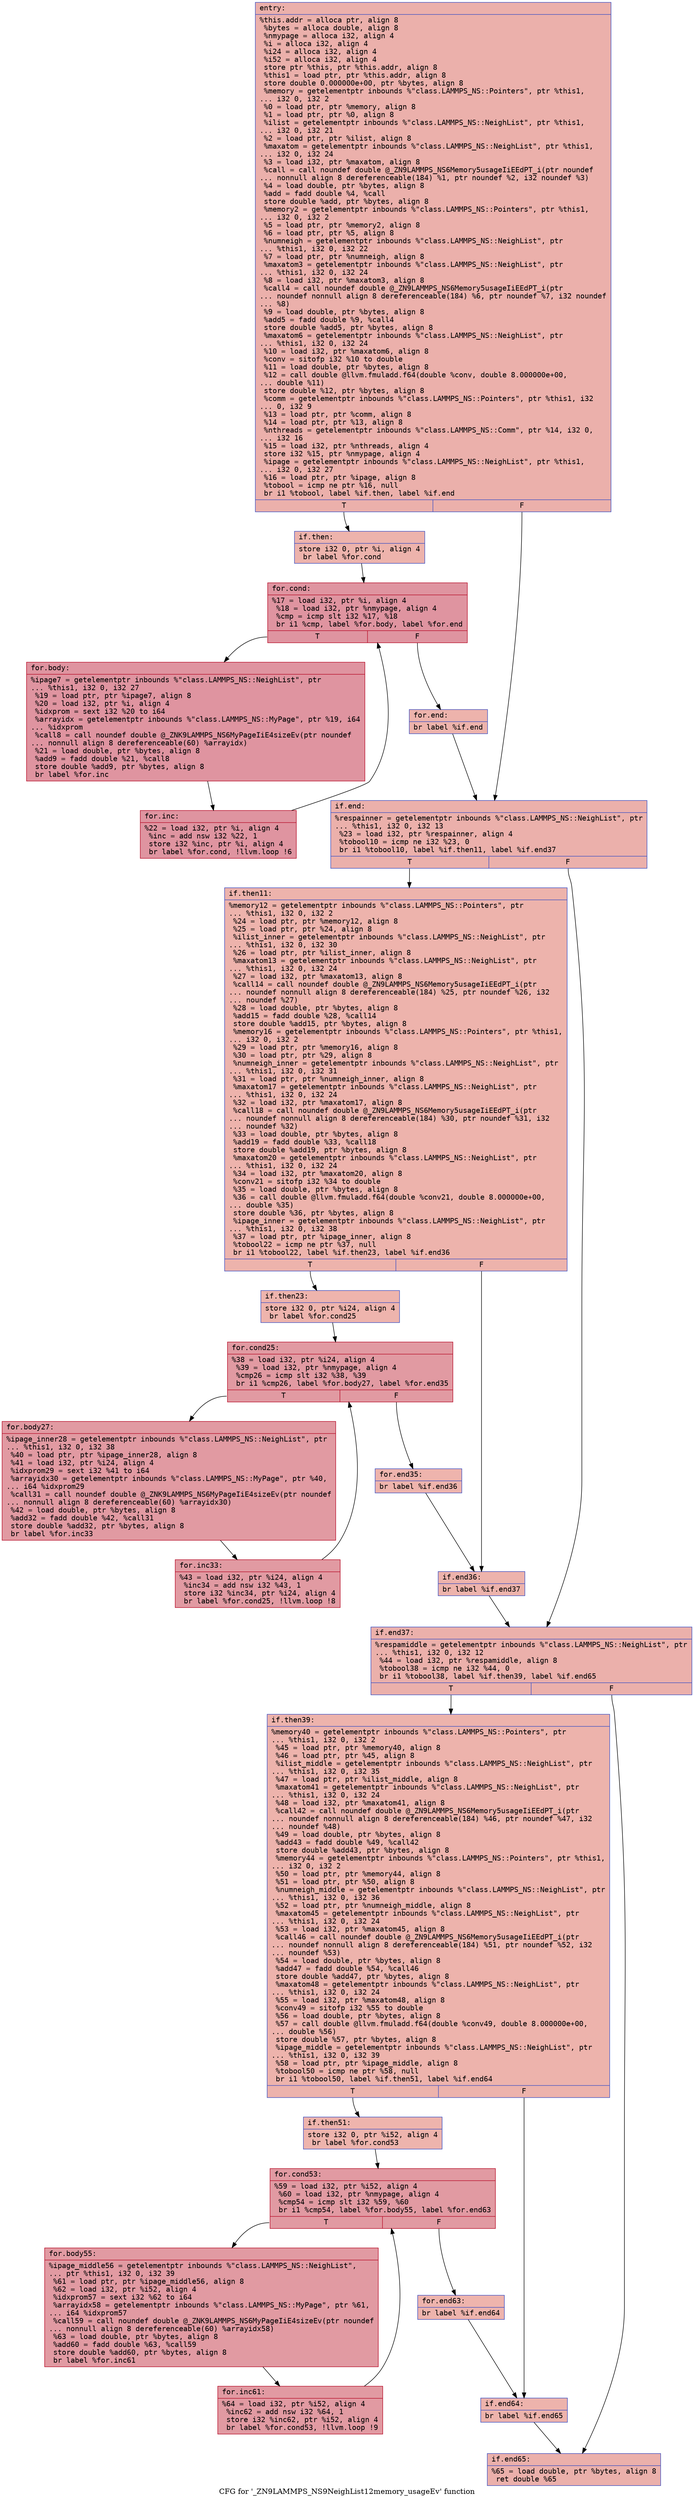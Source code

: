 digraph "CFG for '_ZN9LAMMPS_NS9NeighList12memory_usageEv' function" {
	label="CFG for '_ZN9LAMMPS_NS9NeighList12memory_usageEv' function";

	Node0x55b30b744010 [shape=record,color="#3d50c3ff", style=filled, fillcolor="#d24b4070" fontname="Courier",label="{entry:\l|  %this.addr = alloca ptr, align 8\l  %bytes = alloca double, align 8\l  %nmypage = alloca i32, align 4\l  %i = alloca i32, align 4\l  %i24 = alloca i32, align 4\l  %i52 = alloca i32, align 4\l  store ptr %this, ptr %this.addr, align 8\l  %this1 = load ptr, ptr %this.addr, align 8\l  store double 0.000000e+00, ptr %bytes, align 8\l  %memory = getelementptr inbounds %\"class.LAMMPS_NS::Pointers\", ptr %this1,\l... i32 0, i32 2\l  %0 = load ptr, ptr %memory, align 8\l  %1 = load ptr, ptr %0, align 8\l  %ilist = getelementptr inbounds %\"class.LAMMPS_NS::NeighList\", ptr %this1,\l... i32 0, i32 21\l  %2 = load ptr, ptr %ilist, align 8\l  %maxatom = getelementptr inbounds %\"class.LAMMPS_NS::NeighList\", ptr %this1,\l... i32 0, i32 24\l  %3 = load i32, ptr %maxatom, align 8\l  %call = call noundef double @_ZN9LAMMPS_NS6Memory5usageIiEEdPT_i(ptr noundef\l... nonnull align 8 dereferenceable(184) %1, ptr noundef %2, i32 noundef %3)\l  %4 = load double, ptr %bytes, align 8\l  %add = fadd double %4, %call\l  store double %add, ptr %bytes, align 8\l  %memory2 = getelementptr inbounds %\"class.LAMMPS_NS::Pointers\", ptr %this1,\l... i32 0, i32 2\l  %5 = load ptr, ptr %memory2, align 8\l  %6 = load ptr, ptr %5, align 8\l  %numneigh = getelementptr inbounds %\"class.LAMMPS_NS::NeighList\", ptr\l... %this1, i32 0, i32 22\l  %7 = load ptr, ptr %numneigh, align 8\l  %maxatom3 = getelementptr inbounds %\"class.LAMMPS_NS::NeighList\", ptr\l... %this1, i32 0, i32 24\l  %8 = load i32, ptr %maxatom3, align 8\l  %call4 = call noundef double @_ZN9LAMMPS_NS6Memory5usageIiEEdPT_i(ptr\l... noundef nonnull align 8 dereferenceable(184) %6, ptr noundef %7, i32 noundef\l... %8)\l  %9 = load double, ptr %bytes, align 8\l  %add5 = fadd double %9, %call4\l  store double %add5, ptr %bytes, align 8\l  %maxatom6 = getelementptr inbounds %\"class.LAMMPS_NS::NeighList\", ptr\l... %this1, i32 0, i32 24\l  %10 = load i32, ptr %maxatom6, align 8\l  %conv = sitofp i32 %10 to double\l  %11 = load double, ptr %bytes, align 8\l  %12 = call double @llvm.fmuladd.f64(double %conv, double 8.000000e+00,\l... double %11)\l  store double %12, ptr %bytes, align 8\l  %comm = getelementptr inbounds %\"class.LAMMPS_NS::Pointers\", ptr %this1, i32\l... 0, i32 9\l  %13 = load ptr, ptr %comm, align 8\l  %14 = load ptr, ptr %13, align 8\l  %nthreads = getelementptr inbounds %\"class.LAMMPS_NS::Comm\", ptr %14, i32 0,\l... i32 16\l  %15 = load i32, ptr %nthreads, align 4\l  store i32 %15, ptr %nmypage, align 4\l  %ipage = getelementptr inbounds %\"class.LAMMPS_NS::NeighList\", ptr %this1,\l... i32 0, i32 27\l  %16 = load ptr, ptr %ipage, align 8\l  %tobool = icmp ne ptr %16, null\l  br i1 %tobool, label %if.then, label %if.end\l|{<s0>T|<s1>F}}"];
	Node0x55b30b744010:s0 -> Node0x55b30b722420[tooltip="entry -> if.then\nProbability 62.50%" ];
	Node0x55b30b744010:s1 -> Node0x55b30b722490[tooltip="entry -> if.end\nProbability 37.50%" ];
	Node0x55b30b722420 [shape=record,color="#3d50c3ff", style=filled, fillcolor="#d6524470" fontname="Courier",label="{if.then:\l|  store i32 0, ptr %i, align 4\l  br label %for.cond\l}"];
	Node0x55b30b722420 -> Node0x55b30b723c40[tooltip="if.then -> for.cond\nProbability 100.00%" ];
	Node0x55b30b723c40 [shape=record,color="#b70d28ff", style=filled, fillcolor="#b70d2870" fontname="Courier",label="{for.cond:\l|  %17 = load i32, ptr %i, align 4\l  %18 = load i32, ptr %nmypage, align 4\l  %cmp = icmp slt i32 %17, %18\l  br i1 %cmp, label %for.body, label %for.end\l|{<s0>T|<s1>F}}"];
	Node0x55b30b723c40:s0 -> Node0x55b30b723eb0[tooltip="for.cond -> for.body\nProbability 96.88%" ];
	Node0x55b30b723c40:s1 -> Node0x55b30b723f30[tooltip="for.cond -> for.end\nProbability 3.12%" ];
	Node0x55b30b723eb0 [shape=record,color="#b70d28ff", style=filled, fillcolor="#b70d2870" fontname="Courier",label="{for.body:\l|  %ipage7 = getelementptr inbounds %\"class.LAMMPS_NS::NeighList\", ptr\l... %this1, i32 0, i32 27\l  %19 = load ptr, ptr %ipage7, align 8\l  %20 = load i32, ptr %i, align 4\l  %idxprom = sext i32 %20 to i64\l  %arrayidx = getelementptr inbounds %\"class.LAMMPS_NS::MyPage\", ptr %19, i64\l... %idxprom\l  %call8 = call noundef double @_ZNK9LAMMPS_NS6MyPageIiE4sizeEv(ptr noundef\l... nonnull align 8 dereferenceable(60) %arrayidx)\l  %21 = load double, ptr %bytes, align 8\l  %add9 = fadd double %21, %call8\l  store double %add9, ptr %bytes, align 8\l  br label %for.inc\l}"];
	Node0x55b30b723eb0 -> Node0x55b30b74dbd0[tooltip="for.body -> for.inc\nProbability 100.00%" ];
	Node0x55b30b74dbd0 [shape=record,color="#b70d28ff", style=filled, fillcolor="#b70d2870" fontname="Courier",label="{for.inc:\l|  %22 = load i32, ptr %i, align 4\l  %inc = add nsw i32 %22, 1\l  store i32 %inc, ptr %i, align 4\l  br label %for.cond, !llvm.loop !6\l}"];
	Node0x55b30b74dbd0 -> Node0x55b30b723c40[tooltip="for.inc -> for.cond\nProbability 100.00%" ];
	Node0x55b30b723f30 [shape=record,color="#3d50c3ff", style=filled, fillcolor="#d6524470" fontname="Courier",label="{for.end:\l|  br label %if.end\l}"];
	Node0x55b30b723f30 -> Node0x55b30b722490[tooltip="for.end -> if.end\nProbability 100.00%" ];
	Node0x55b30b722490 [shape=record,color="#3d50c3ff", style=filled, fillcolor="#d24b4070" fontname="Courier",label="{if.end:\l|  %respainner = getelementptr inbounds %\"class.LAMMPS_NS::NeighList\", ptr\l... %this1, i32 0, i32 13\l  %23 = load i32, ptr %respainner, align 4\l  %tobool10 = icmp ne i32 %23, 0\l  br i1 %tobool10, label %if.then11, label %if.end37\l|{<s0>T|<s1>F}}"];
	Node0x55b30b722490:s0 -> Node0x55b30b74e2b0[tooltip="if.end -> if.then11\nProbability 62.50%" ];
	Node0x55b30b722490:s1 -> Node0x55b30b74e330[tooltip="if.end -> if.end37\nProbability 37.50%" ];
	Node0x55b30b74e2b0 [shape=record,color="#3d50c3ff", style=filled, fillcolor="#d6524470" fontname="Courier",label="{if.then11:\l|  %memory12 = getelementptr inbounds %\"class.LAMMPS_NS::Pointers\", ptr\l... %this1, i32 0, i32 2\l  %24 = load ptr, ptr %memory12, align 8\l  %25 = load ptr, ptr %24, align 8\l  %ilist_inner = getelementptr inbounds %\"class.LAMMPS_NS::NeighList\", ptr\l... %this1, i32 0, i32 30\l  %26 = load ptr, ptr %ilist_inner, align 8\l  %maxatom13 = getelementptr inbounds %\"class.LAMMPS_NS::NeighList\", ptr\l... %this1, i32 0, i32 24\l  %27 = load i32, ptr %maxatom13, align 8\l  %call14 = call noundef double @_ZN9LAMMPS_NS6Memory5usageIiEEdPT_i(ptr\l... noundef nonnull align 8 dereferenceable(184) %25, ptr noundef %26, i32\l... noundef %27)\l  %28 = load double, ptr %bytes, align 8\l  %add15 = fadd double %28, %call14\l  store double %add15, ptr %bytes, align 8\l  %memory16 = getelementptr inbounds %\"class.LAMMPS_NS::Pointers\", ptr %this1,\l... i32 0, i32 2\l  %29 = load ptr, ptr %memory16, align 8\l  %30 = load ptr, ptr %29, align 8\l  %numneigh_inner = getelementptr inbounds %\"class.LAMMPS_NS::NeighList\", ptr\l... %this1, i32 0, i32 31\l  %31 = load ptr, ptr %numneigh_inner, align 8\l  %maxatom17 = getelementptr inbounds %\"class.LAMMPS_NS::NeighList\", ptr\l... %this1, i32 0, i32 24\l  %32 = load i32, ptr %maxatom17, align 8\l  %call18 = call noundef double @_ZN9LAMMPS_NS6Memory5usageIiEEdPT_i(ptr\l... noundef nonnull align 8 dereferenceable(184) %30, ptr noundef %31, i32\l... noundef %32)\l  %33 = load double, ptr %bytes, align 8\l  %add19 = fadd double %33, %call18\l  store double %add19, ptr %bytes, align 8\l  %maxatom20 = getelementptr inbounds %\"class.LAMMPS_NS::NeighList\", ptr\l... %this1, i32 0, i32 24\l  %34 = load i32, ptr %maxatom20, align 8\l  %conv21 = sitofp i32 %34 to double\l  %35 = load double, ptr %bytes, align 8\l  %36 = call double @llvm.fmuladd.f64(double %conv21, double 8.000000e+00,\l... double %35)\l  store double %36, ptr %bytes, align 8\l  %ipage_inner = getelementptr inbounds %\"class.LAMMPS_NS::NeighList\", ptr\l... %this1, i32 0, i32 38\l  %37 = load ptr, ptr %ipage_inner, align 8\l  %tobool22 = icmp ne ptr %37, null\l  br i1 %tobool22, label %if.then23, label %if.end36\l|{<s0>T|<s1>F}}"];
	Node0x55b30b74e2b0:s0 -> Node0x55b30b74fe00[tooltip="if.then11 -> if.then23\nProbability 62.50%" ];
	Node0x55b30b74e2b0:s1 -> Node0x55b30b74fe80[tooltip="if.then11 -> if.end36\nProbability 37.50%" ];
	Node0x55b30b74fe00 [shape=record,color="#3d50c3ff", style=filled, fillcolor="#d8564670" fontname="Courier",label="{if.then23:\l|  store i32 0, ptr %i24, align 4\l  br label %for.cond25\l}"];
	Node0x55b30b74fe00 -> Node0x55b30b750050[tooltip="if.then23 -> for.cond25\nProbability 100.00%" ];
	Node0x55b30b750050 [shape=record,color="#b70d28ff", style=filled, fillcolor="#bb1b2c70" fontname="Courier",label="{for.cond25:\l|  %38 = load i32, ptr %i24, align 4\l  %39 = load i32, ptr %nmypage, align 4\l  %cmp26 = icmp slt i32 %38, %39\l  br i1 %cmp26, label %for.body27, label %for.end35\l|{<s0>T|<s1>F}}"];
	Node0x55b30b750050:s0 -> Node0x55b30b7502d0[tooltip="for.cond25 -> for.body27\nProbability 96.88%" ];
	Node0x55b30b750050:s1 -> Node0x55b30b750350[tooltip="for.cond25 -> for.end35\nProbability 3.12%" ];
	Node0x55b30b7502d0 [shape=record,color="#b70d28ff", style=filled, fillcolor="#bb1b2c70" fontname="Courier",label="{for.body27:\l|  %ipage_inner28 = getelementptr inbounds %\"class.LAMMPS_NS::NeighList\", ptr\l... %this1, i32 0, i32 38\l  %40 = load ptr, ptr %ipage_inner28, align 8\l  %41 = load i32, ptr %i24, align 4\l  %idxprom29 = sext i32 %41 to i64\l  %arrayidx30 = getelementptr inbounds %\"class.LAMMPS_NS::MyPage\", ptr %40,\l... i64 %idxprom29\l  %call31 = call noundef double @_ZNK9LAMMPS_NS6MyPageIiE4sizeEv(ptr noundef\l... nonnull align 8 dereferenceable(60) %arrayidx30)\l  %42 = load double, ptr %bytes, align 8\l  %add32 = fadd double %42, %call31\l  store double %add32, ptr %bytes, align 8\l  br label %for.inc33\l}"];
	Node0x55b30b7502d0 -> Node0x55b30b750b00[tooltip="for.body27 -> for.inc33\nProbability 100.00%" ];
	Node0x55b30b750b00 [shape=record,color="#b70d28ff", style=filled, fillcolor="#bb1b2c70" fontname="Courier",label="{for.inc33:\l|  %43 = load i32, ptr %i24, align 4\l  %inc34 = add nsw i32 %43, 1\l  store i32 %inc34, ptr %i24, align 4\l  br label %for.cond25, !llvm.loop !8\l}"];
	Node0x55b30b750b00 -> Node0x55b30b750050[tooltip="for.inc33 -> for.cond25\nProbability 100.00%" ];
	Node0x55b30b750350 [shape=record,color="#3d50c3ff", style=filled, fillcolor="#d8564670" fontname="Courier",label="{for.end35:\l|  br label %if.end36\l}"];
	Node0x55b30b750350 -> Node0x55b30b74fe80[tooltip="for.end35 -> if.end36\nProbability 100.00%" ];
	Node0x55b30b74fe80 [shape=record,color="#3d50c3ff", style=filled, fillcolor="#d6524470" fontname="Courier",label="{if.end36:\l|  br label %if.end37\l}"];
	Node0x55b30b74fe80 -> Node0x55b30b74e330[tooltip="if.end36 -> if.end37\nProbability 100.00%" ];
	Node0x55b30b74e330 [shape=record,color="#3d50c3ff", style=filled, fillcolor="#d24b4070" fontname="Courier",label="{if.end37:\l|  %respamiddle = getelementptr inbounds %\"class.LAMMPS_NS::NeighList\", ptr\l... %this1, i32 0, i32 12\l  %44 = load i32, ptr %respamiddle, align 8\l  %tobool38 = icmp ne i32 %44, 0\l  br i1 %tobool38, label %if.then39, label %if.end65\l|{<s0>T|<s1>F}}"];
	Node0x55b30b74e330:s0 -> Node0x55b30b751230[tooltip="if.end37 -> if.then39\nProbability 62.50%" ];
	Node0x55b30b74e330:s1 -> Node0x55b30b7512b0[tooltip="if.end37 -> if.end65\nProbability 37.50%" ];
	Node0x55b30b751230 [shape=record,color="#3d50c3ff", style=filled, fillcolor="#d6524470" fontname="Courier",label="{if.then39:\l|  %memory40 = getelementptr inbounds %\"class.LAMMPS_NS::Pointers\", ptr\l... %this1, i32 0, i32 2\l  %45 = load ptr, ptr %memory40, align 8\l  %46 = load ptr, ptr %45, align 8\l  %ilist_middle = getelementptr inbounds %\"class.LAMMPS_NS::NeighList\", ptr\l... %this1, i32 0, i32 35\l  %47 = load ptr, ptr %ilist_middle, align 8\l  %maxatom41 = getelementptr inbounds %\"class.LAMMPS_NS::NeighList\", ptr\l... %this1, i32 0, i32 24\l  %48 = load i32, ptr %maxatom41, align 8\l  %call42 = call noundef double @_ZN9LAMMPS_NS6Memory5usageIiEEdPT_i(ptr\l... noundef nonnull align 8 dereferenceable(184) %46, ptr noundef %47, i32\l... noundef %48)\l  %49 = load double, ptr %bytes, align 8\l  %add43 = fadd double %49, %call42\l  store double %add43, ptr %bytes, align 8\l  %memory44 = getelementptr inbounds %\"class.LAMMPS_NS::Pointers\", ptr %this1,\l... i32 0, i32 2\l  %50 = load ptr, ptr %memory44, align 8\l  %51 = load ptr, ptr %50, align 8\l  %numneigh_middle = getelementptr inbounds %\"class.LAMMPS_NS::NeighList\", ptr\l... %this1, i32 0, i32 36\l  %52 = load ptr, ptr %numneigh_middle, align 8\l  %maxatom45 = getelementptr inbounds %\"class.LAMMPS_NS::NeighList\", ptr\l... %this1, i32 0, i32 24\l  %53 = load i32, ptr %maxatom45, align 8\l  %call46 = call noundef double @_ZN9LAMMPS_NS6Memory5usageIiEEdPT_i(ptr\l... noundef nonnull align 8 dereferenceable(184) %51, ptr noundef %52, i32\l... noundef %53)\l  %54 = load double, ptr %bytes, align 8\l  %add47 = fadd double %54, %call46\l  store double %add47, ptr %bytes, align 8\l  %maxatom48 = getelementptr inbounds %\"class.LAMMPS_NS::NeighList\", ptr\l... %this1, i32 0, i32 24\l  %55 = load i32, ptr %maxatom48, align 8\l  %conv49 = sitofp i32 %55 to double\l  %56 = load double, ptr %bytes, align 8\l  %57 = call double @llvm.fmuladd.f64(double %conv49, double 8.000000e+00,\l... double %56)\l  store double %57, ptr %bytes, align 8\l  %ipage_middle = getelementptr inbounds %\"class.LAMMPS_NS::NeighList\", ptr\l... %this1, i32 0, i32 39\l  %58 = load ptr, ptr %ipage_middle, align 8\l  %tobool50 = icmp ne ptr %58, null\l  br i1 %tobool50, label %if.then51, label %if.end64\l|{<s0>T|<s1>F}}"];
	Node0x55b30b751230:s0 -> Node0x55b30b753290[tooltip="if.then39 -> if.then51\nProbability 62.50%" ];
	Node0x55b30b751230:s1 -> Node0x55b30b753310[tooltip="if.then39 -> if.end64\nProbability 37.50%" ];
	Node0x55b30b753290 [shape=record,color="#3d50c3ff", style=filled, fillcolor="#d8564670" fontname="Courier",label="{if.then51:\l|  store i32 0, ptr %i52, align 4\l  br label %for.cond53\l}"];
	Node0x55b30b753290 -> Node0x55b30b7534e0[tooltip="if.then51 -> for.cond53\nProbability 100.00%" ];
	Node0x55b30b7534e0 [shape=record,color="#b70d28ff", style=filled, fillcolor="#bb1b2c70" fontname="Courier",label="{for.cond53:\l|  %59 = load i32, ptr %i52, align 4\l  %60 = load i32, ptr %nmypage, align 4\l  %cmp54 = icmp slt i32 %59, %60\l  br i1 %cmp54, label %for.body55, label %for.end63\l|{<s0>T|<s1>F}}"];
	Node0x55b30b7534e0:s0 -> Node0x55b30b753760[tooltip="for.cond53 -> for.body55\nProbability 96.88%" ];
	Node0x55b30b7534e0:s1 -> Node0x55b30b7537e0[tooltip="for.cond53 -> for.end63\nProbability 3.12%" ];
	Node0x55b30b753760 [shape=record,color="#b70d28ff", style=filled, fillcolor="#bb1b2c70" fontname="Courier",label="{for.body55:\l|  %ipage_middle56 = getelementptr inbounds %\"class.LAMMPS_NS::NeighList\",\l... ptr %this1, i32 0, i32 39\l  %61 = load ptr, ptr %ipage_middle56, align 8\l  %62 = load i32, ptr %i52, align 4\l  %idxprom57 = sext i32 %62 to i64\l  %arrayidx58 = getelementptr inbounds %\"class.LAMMPS_NS::MyPage\", ptr %61,\l... i64 %idxprom57\l  %call59 = call noundef double @_ZNK9LAMMPS_NS6MyPageIiE4sizeEv(ptr noundef\l... nonnull align 8 dereferenceable(60) %arrayidx58)\l  %63 = load double, ptr %bytes, align 8\l  %add60 = fadd double %63, %call59\l  store double %add60, ptr %bytes, align 8\l  br label %for.inc61\l}"];
	Node0x55b30b753760 -> Node0x55b30b74f100[tooltip="for.body55 -> for.inc61\nProbability 100.00%" ];
	Node0x55b30b74f100 [shape=record,color="#b70d28ff", style=filled, fillcolor="#bb1b2c70" fontname="Courier",label="{for.inc61:\l|  %64 = load i32, ptr %i52, align 4\l  %inc62 = add nsw i32 %64, 1\l  store i32 %inc62, ptr %i52, align 4\l  br label %for.cond53, !llvm.loop !9\l}"];
	Node0x55b30b74f100 -> Node0x55b30b7534e0[tooltip="for.inc61 -> for.cond53\nProbability 100.00%" ];
	Node0x55b30b7537e0 [shape=record,color="#3d50c3ff", style=filled, fillcolor="#d8564670" fontname="Courier",label="{for.end63:\l|  br label %if.end64\l}"];
	Node0x55b30b7537e0 -> Node0x55b30b753310[tooltip="for.end63 -> if.end64\nProbability 100.00%" ];
	Node0x55b30b753310 [shape=record,color="#3d50c3ff", style=filled, fillcolor="#d6524470" fontname="Courier",label="{if.end64:\l|  br label %if.end65\l}"];
	Node0x55b30b753310 -> Node0x55b30b7512b0[tooltip="if.end64 -> if.end65\nProbability 100.00%" ];
	Node0x55b30b7512b0 [shape=record,color="#3d50c3ff", style=filled, fillcolor="#d24b4070" fontname="Courier",label="{if.end65:\l|  %65 = load double, ptr %bytes, align 8\l  ret double %65\l}"];
}
